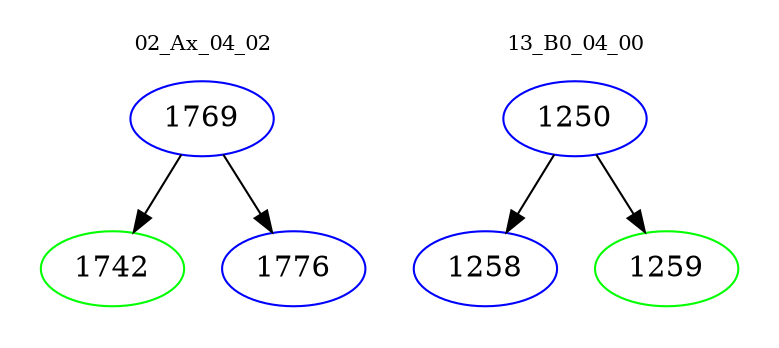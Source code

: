 digraph{
subgraph cluster_0 {
color = white
label = "02_Ax_04_02";
fontsize=10;
T0_1769 [label="1769", color="blue"]
T0_1769 -> T0_1742 [color="black"]
T0_1742 [label="1742", color="green"]
T0_1769 -> T0_1776 [color="black"]
T0_1776 [label="1776", color="blue"]
}
subgraph cluster_1 {
color = white
label = "13_B0_04_00";
fontsize=10;
T1_1250 [label="1250", color="blue"]
T1_1250 -> T1_1258 [color="black"]
T1_1258 [label="1258", color="blue"]
T1_1250 -> T1_1259 [color="black"]
T1_1259 [label="1259", color="green"]
}
}
